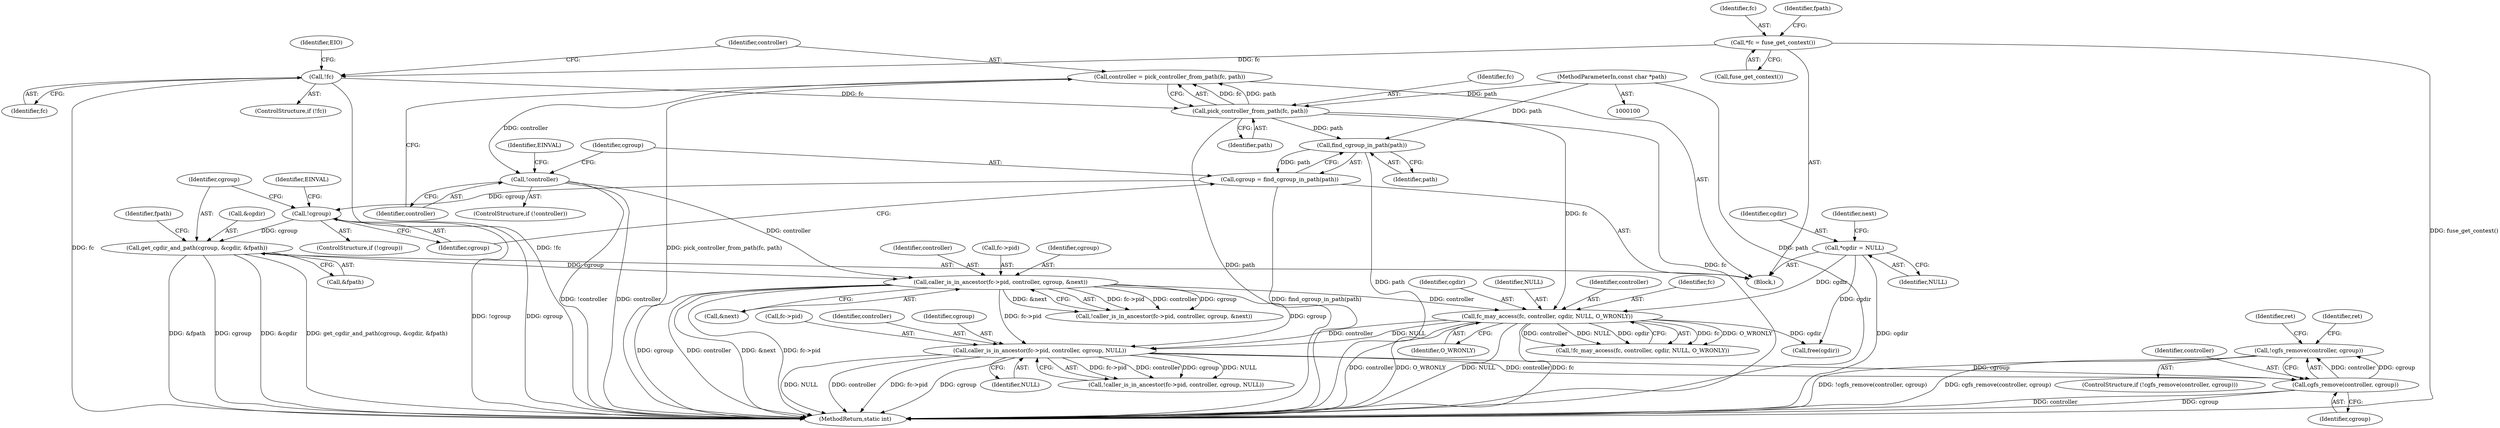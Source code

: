 digraph "0_lxcfs_a8b6c3e0537e90fba3c55910fd1b7229d54a60a7_4@API" {
"1000224" [label="(Call,!cgfs_remove(controller, cgroup))"];
"1000225" [label="(Call,cgfs_remove(controller, cgroup))"];
"1000210" [label="(Call,caller_is_in_ancestor(fc->pid, controller, cgroup, NULL))"];
"1000166" [label="(Call,caller_is_in_ancestor(fc->pid, controller, cgroup, &next))"];
"1000134" [label="(Call,!controller)"];
"1000128" [label="(Call,controller = pick_controller_from_path(fc, path))"];
"1000130" [label="(Call,pick_controller_from_path(fc, path))"];
"1000123" [label="(Call,!fc)"];
"1000104" [label="(Call,*fc = fuse_get_context())"];
"1000101" [label="(MethodParameterIn,const char *path)"];
"1000149" [label="(Call,get_cgdir_and_path(cgroup, &cgdir, &fpath))"];
"1000144" [label="(Call,!cgroup)"];
"1000139" [label="(Call,cgroup = find_cgroup_in_path(path))"];
"1000141" [label="(Call,find_cgroup_in_path(path))"];
"1000196" [label="(Call,fc_may_access(fc, controller, cgdir, NULL, O_WRONLY))"];
"1000112" [label="(Call,*cgdir = NULL)"];
"1000244" [label="(MethodReturn,static int)"];
"1000226" [label="(Identifier,controller)"];
"1000157" [label="(Identifier,fpath)"];
"1000195" [label="(Call,!fc_may_access(fc, controller, cgdir, NULL, O_WRONLY))"];
"1000101" [label="(MethodParameterIn,const char *path)"];
"1000141" [label="(Call,find_cgroup_in_path(path))"];
"1000142" [label="(Identifier,path)"];
"1000138" [label="(Identifier,EINVAL)"];
"1000105" [label="(Identifier,fc)"];
"1000140" [label="(Identifier,cgroup)"];
"1000200" [label="(Identifier,NULL)"];
"1000153" [label="(Call,&fpath)"];
"1000235" [label="(Identifier,ret)"];
"1000123" [label="(Call,!fc)"];
"1000227" [label="(Identifier,cgroup)"];
"1000118" [label="(Identifier,next)"];
"1000170" [label="(Identifier,controller)"];
"1000135" [label="(Identifier,controller)"];
"1000129" [label="(Identifier,controller)"];
"1000150" [label="(Identifier,cgroup)"];
"1000223" [label="(ControlStructure,if (!cgfs_remove(controller, cgroup)))"];
"1000151" [label="(Call,&cgdir)"];
"1000113" [label="(Identifier,cgdir)"];
"1000216" [label="(Identifier,NULL)"];
"1000124" [label="(Identifier,fc)"];
"1000209" [label="(Call,!caller_is_in_ancestor(fc->pid, controller, cgroup, NULL))"];
"1000106" [label="(Call,fuse_get_context())"];
"1000165" [label="(Call,!caller_is_in_ancestor(fc->pid, controller, cgroup, &next))"];
"1000131" [label="(Identifier,fc)"];
"1000112" [label="(Call,*cgdir = NULL)"];
"1000198" [label="(Identifier,controller)"];
"1000133" [label="(ControlStructure,if (!controller))"];
"1000230" [label="(Identifier,ret)"];
"1000134" [label="(Call,!controller)"];
"1000211" [label="(Call,fc->pid)"];
"1000197" [label="(Identifier,fc)"];
"1000149" [label="(Call,get_cgdir_and_path(cgroup, &cgdir, &fpath))"];
"1000145" [label="(Identifier,cgroup)"];
"1000122" [label="(ControlStructure,if (!fc))"];
"1000104" [label="(Call,*fc = fuse_get_context())"];
"1000128" [label="(Call,controller = pick_controller_from_path(fc, path))"];
"1000238" [label="(Call,free(cgdir))"];
"1000196" [label="(Call,fc_may_access(fc, controller, cgdir, NULL, O_WRONLY))"];
"1000199" [label="(Identifier,cgdir)"];
"1000225" [label="(Call,cgfs_remove(controller, cgroup))"];
"1000102" [label="(Block,)"];
"1000132" [label="(Identifier,path)"];
"1000201" [label="(Identifier,O_WRONLY)"];
"1000139" [label="(Call,cgroup = find_cgroup_in_path(path))"];
"1000210" [label="(Call,caller_is_in_ancestor(fc->pid, controller, cgroup, NULL))"];
"1000214" [label="(Identifier,controller)"];
"1000167" [label="(Call,fc->pid)"];
"1000127" [label="(Identifier,EIO)"];
"1000148" [label="(Identifier,EINVAL)"];
"1000114" [label="(Identifier,NULL)"];
"1000224" [label="(Call,!cgfs_remove(controller, cgroup))"];
"1000171" [label="(Identifier,cgroup)"];
"1000130" [label="(Call,pick_controller_from_path(fc, path))"];
"1000166" [label="(Call,caller_is_in_ancestor(fc->pid, controller, cgroup, &next))"];
"1000143" [label="(ControlStructure,if (!cgroup))"];
"1000109" [label="(Identifier,fpath)"];
"1000172" [label="(Call,&next)"];
"1000215" [label="(Identifier,cgroup)"];
"1000144" [label="(Call,!cgroup)"];
"1000224" -> "1000223"  [label="AST: "];
"1000224" -> "1000225"  [label="CFG: "];
"1000225" -> "1000224"  [label="AST: "];
"1000230" -> "1000224"  [label="CFG: "];
"1000235" -> "1000224"  [label="CFG: "];
"1000224" -> "1000244"  [label="DDG: cgfs_remove(controller, cgroup)"];
"1000224" -> "1000244"  [label="DDG: !cgfs_remove(controller, cgroup)"];
"1000225" -> "1000224"  [label="DDG: controller"];
"1000225" -> "1000224"  [label="DDG: cgroup"];
"1000225" -> "1000227"  [label="CFG: "];
"1000226" -> "1000225"  [label="AST: "];
"1000227" -> "1000225"  [label="AST: "];
"1000225" -> "1000244"  [label="DDG: cgroup"];
"1000225" -> "1000244"  [label="DDG: controller"];
"1000210" -> "1000225"  [label="DDG: controller"];
"1000210" -> "1000225"  [label="DDG: cgroup"];
"1000210" -> "1000209"  [label="AST: "];
"1000210" -> "1000216"  [label="CFG: "];
"1000211" -> "1000210"  [label="AST: "];
"1000214" -> "1000210"  [label="AST: "];
"1000215" -> "1000210"  [label="AST: "];
"1000216" -> "1000210"  [label="AST: "];
"1000209" -> "1000210"  [label="CFG: "];
"1000210" -> "1000244"  [label="DDG: NULL"];
"1000210" -> "1000244"  [label="DDG: controller"];
"1000210" -> "1000244"  [label="DDG: fc->pid"];
"1000210" -> "1000244"  [label="DDG: cgroup"];
"1000210" -> "1000209"  [label="DDG: fc->pid"];
"1000210" -> "1000209"  [label="DDG: controller"];
"1000210" -> "1000209"  [label="DDG: cgroup"];
"1000210" -> "1000209"  [label="DDG: NULL"];
"1000166" -> "1000210"  [label="DDG: fc->pid"];
"1000166" -> "1000210"  [label="DDG: cgroup"];
"1000196" -> "1000210"  [label="DDG: controller"];
"1000196" -> "1000210"  [label="DDG: NULL"];
"1000166" -> "1000165"  [label="AST: "];
"1000166" -> "1000172"  [label="CFG: "];
"1000167" -> "1000166"  [label="AST: "];
"1000170" -> "1000166"  [label="AST: "];
"1000171" -> "1000166"  [label="AST: "];
"1000172" -> "1000166"  [label="AST: "];
"1000165" -> "1000166"  [label="CFG: "];
"1000166" -> "1000244"  [label="DDG: &next"];
"1000166" -> "1000244"  [label="DDG: fc->pid"];
"1000166" -> "1000244"  [label="DDG: cgroup"];
"1000166" -> "1000244"  [label="DDG: controller"];
"1000166" -> "1000165"  [label="DDG: fc->pid"];
"1000166" -> "1000165"  [label="DDG: controller"];
"1000166" -> "1000165"  [label="DDG: cgroup"];
"1000166" -> "1000165"  [label="DDG: &next"];
"1000134" -> "1000166"  [label="DDG: controller"];
"1000149" -> "1000166"  [label="DDG: cgroup"];
"1000166" -> "1000196"  [label="DDG: controller"];
"1000134" -> "1000133"  [label="AST: "];
"1000134" -> "1000135"  [label="CFG: "];
"1000135" -> "1000134"  [label="AST: "];
"1000138" -> "1000134"  [label="CFG: "];
"1000140" -> "1000134"  [label="CFG: "];
"1000134" -> "1000244"  [label="DDG: !controller"];
"1000134" -> "1000244"  [label="DDG: controller"];
"1000128" -> "1000134"  [label="DDG: controller"];
"1000128" -> "1000102"  [label="AST: "];
"1000128" -> "1000130"  [label="CFG: "];
"1000129" -> "1000128"  [label="AST: "];
"1000130" -> "1000128"  [label="AST: "];
"1000135" -> "1000128"  [label="CFG: "];
"1000128" -> "1000244"  [label="DDG: pick_controller_from_path(fc, path)"];
"1000130" -> "1000128"  [label="DDG: fc"];
"1000130" -> "1000128"  [label="DDG: path"];
"1000130" -> "1000132"  [label="CFG: "];
"1000131" -> "1000130"  [label="AST: "];
"1000132" -> "1000130"  [label="AST: "];
"1000130" -> "1000244"  [label="DDG: path"];
"1000130" -> "1000244"  [label="DDG: fc"];
"1000123" -> "1000130"  [label="DDG: fc"];
"1000101" -> "1000130"  [label="DDG: path"];
"1000130" -> "1000141"  [label="DDG: path"];
"1000130" -> "1000196"  [label="DDG: fc"];
"1000123" -> "1000122"  [label="AST: "];
"1000123" -> "1000124"  [label="CFG: "];
"1000124" -> "1000123"  [label="AST: "];
"1000127" -> "1000123"  [label="CFG: "];
"1000129" -> "1000123"  [label="CFG: "];
"1000123" -> "1000244"  [label="DDG: !fc"];
"1000123" -> "1000244"  [label="DDG: fc"];
"1000104" -> "1000123"  [label="DDG: fc"];
"1000104" -> "1000102"  [label="AST: "];
"1000104" -> "1000106"  [label="CFG: "];
"1000105" -> "1000104"  [label="AST: "];
"1000106" -> "1000104"  [label="AST: "];
"1000109" -> "1000104"  [label="CFG: "];
"1000104" -> "1000244"  [label="DDG: fuse_get_context()"];
"1000101" -> "1000100"  [label="AST: "];
"1000101" -> "1000244"  [label="DDG: path"];
"1000101" -> "1000141"  [label="DDG: path"];
"1000149" -> "1000102"  [label="AST: "];
"1000149" -> "1000153"  [label="CFG: "];
"1000150" -> "1000149"  [label="AST: "];
"1000151" -> "1000149"  [label="AST: "];
"1000153" -> "1000149"  [label="AST: "];
"1000157" -> "1000149"  [label="CFG: "];
"1000149" -> "1000244"  [label="DDG: &cgdir"];
"1000149" -> "1000244"  [label="DDG: get_cgdir_and_path(cgroup, &cgdir, &fpath)"];
"1000149" -> "1000244"  [label="DDG: &fpath"];
"1000149" -> "1000244"  [label="DDG: cgroup"];
"1000144" -> "1000149"  [label="DDG: cgroup"];
"1000144" -> "1000143"  [label="AST: "];
"1000144" -> "1000145"  [label="CFG: "];
"1000145" -> "1000144"  [label="AST: "];
"1000148" -> "1000144"  [label="CFG: "];
"1000150" -> "1000144"  [label="CFG: "];
"1000144" -> "1000244"  [label="DDG: !cgroup"];
"1000144" -> "1000244"  [label="DDG: cgroup"];
"1000139" -> "1000144"  [label="DDG: cgroup"];
"1000139" -> "1000102"  [label="AST: "];
"1000139" -> "1000141"  [label="CFG: "];
"1000140" -> "1000139"  [label="AST: "];
"1000141" -> "1000139"  [label="AST: "];
"1000145" -> "1000139"  [label="CFG: "];
"1000139" -> "1000244"  [label="DDG: find_cgroup_in_path(path)"];
"1000141" -> "1000139"  [label="DDG: path"];
"1000141" -> "1000142"  [label="CFG: "];
"1000142" -> "1000141"  [label="AST: "];
"1000141" -> "1000244"  [label="DDG: path"];
"1000196" -> "1000195"  [label="AST: "];
"1000196" -> "1000201"  [label="CFG: "];
"1000197" -> "1000196"  [label="AST: "];
"1000198" -> "1000196"  [label="AST: "];
"1000199" -> "1000196"  [label="AST: "];
"1000200" -> "1000196"  [label="AST: "];
"1000201" -> "1000196"  [label="AST: "];
"1000195" -> "1000196"  [label="CFG: "];
"1000196" -> "1000244"  [label="DDG: O_WRONLY"];
"1000196" -> "1000244"  [label="DDG: NULL"];
"1000196" -> "1000244"  [label="DDG: fc"];
"1000196" -> "1000244"  [label="DDG: controller"];
"1000196" -> "1000195"  [label="DDG: fc"];
"1000196" -> "1000195"  [label="DDG: O_WRONLY"];
"1000196" -> "1000195"  [label="DDG: controller"];
"1000196" -> "1000195"  [label="DDG: NULL"];
"1000196" -> "1000195"  [label="DDG: cgdir"];
"1000112" -> "1000196"  [label="DDG: cgdir"];
"1000196" -> "1000238"  [label="DDG: cgdir"];
"1000112" -> "1000102"  [label="AST: "];
"1000112" -> "1000114"  [label="CFG: "];
"1000113" -> "1000112"  [label="AST: "];
"1000114" -> "1000112"  [label="AST: "];
"1000118" -> "1000112"  [label="CFG: "];
"1000112" -> "1000244"  [label="DDG: cgdir"];
"1000112" -> "1000238"  [label="DDG: cgdir"];
}
